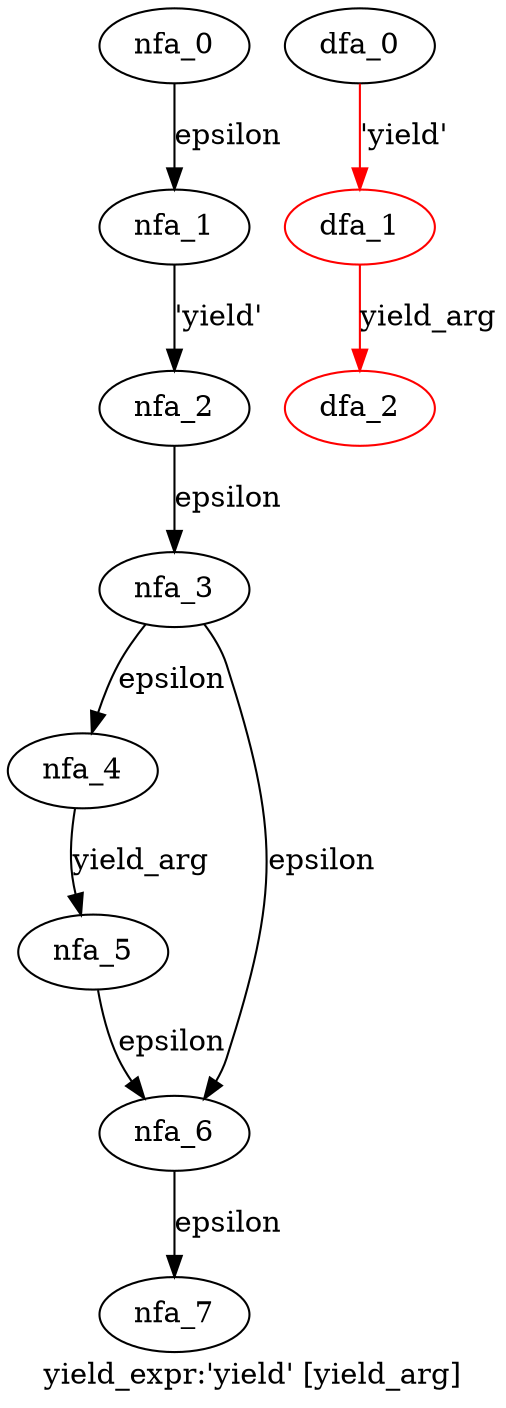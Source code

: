 digraph yield_expr {
 graph[label="yield_expr:'yield' [yield_arg]"]
 subgraph yield_expr_nfa {
  nfa_0->nfa_1[label="epsilon"]
  nfa_1->nfa_2[label="'yield'"]
  nfa_2->nfa_3[label="epsilon"]
  nfa_3->nfa_4[label="epsilon"]
  nfa_4->nfa_5[label="yield_arg"]
  nfa_5->nfa_6[label="epsilon"]
  nfa_6->nfa_7[label="epsilon"]
  nfa_3->nfa_6[label="epsilon"]
  }
 subgraph yield_expr_dfa {
  dfa_0->dfa_1[label="'yield'",color=red]
  dfa_1->dfa_2[label="yield_arg",color=red]
  dfa_1[color=red]
  dfa_2[color=red]
  }
}
